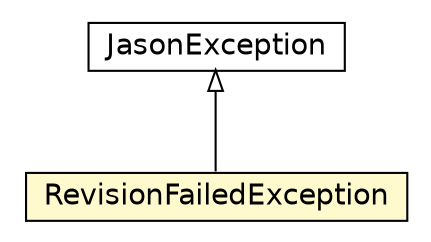 #!/usr/local/bin/dot
#
# Class diagram 
# Generated by UMLGraph version 5.1 (http://www.umlgraph.org/)
#

digraph G {
	edge [fontname="Helvetica",fontsize=10,labelfontname="Helvetica",labelfontsize=10];
	node [fontname="Helvetica",fontsize=10,shape=plaintext];
	nodesep=0.25;
	ranksep=0.5;
	// jason.RevisionFailedException
	c5042 [label=<<table title="jason.RevisionFailedException" border="0" cellborder="1" cellspacing="0" cellpadding="2" port="p" bgcolor="lemonChiffon" href="./RevisionFailedException.html">
		<tr><td><table border="0" cellspacing="0" cellpadding="1">
<tr><td align="center" balign="center"> RevisionFailedException </td></tr>
		</table></td></tr>
		</table>>, fontname="Helvetica", fontcolor="black", fontsize=14.0];
	// jason.JasonException
	c5046 [label=<<table title="jason.JasonException" border="0" cellborder="1" cellspacing="0" cellpadding="2" port="p" href="./JasonException.html">
		<tr><td><table border="0" cellspacing="0" cellpadding="1">
<tr><td align="center" balign="center"> JasonException </td></tr>
		</table></td></tr>
		</table>>, fontname="Helvetica", fontcolor="black", fontsize=14.0];
	//jason.RevisionFailedException extends jason.JasonException
	c5046:p -> c5042:p [dir=back,arrowtail=empty];
}

